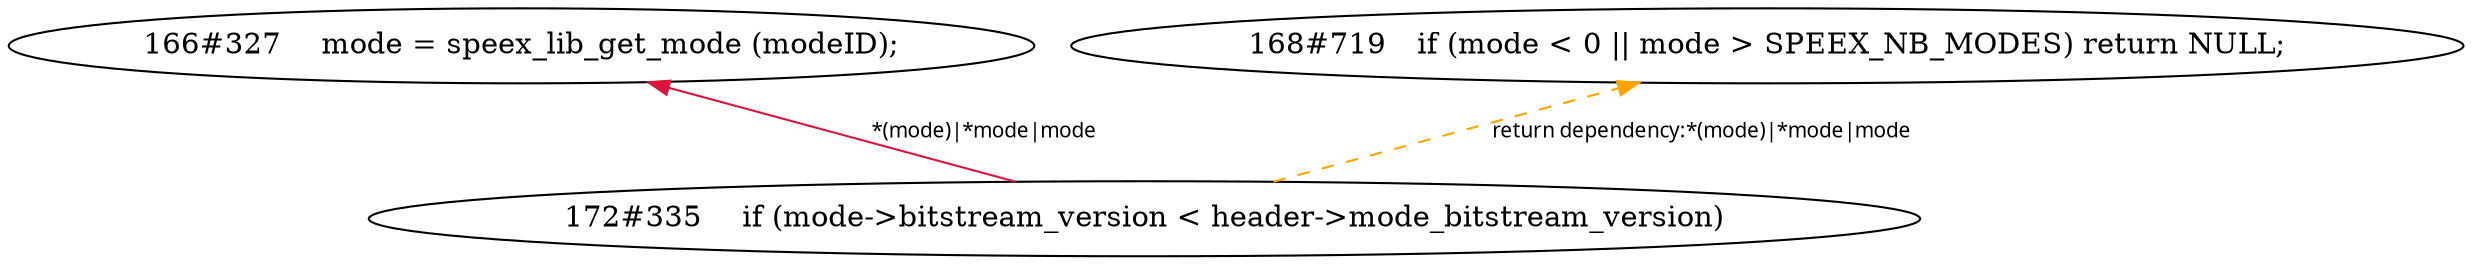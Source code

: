 digraph tiantgraph{
rankdir="BT";
"172#335	   if (mode->bitstream_version < header->mode_bitstream_version)";
"166#327	   mode = speex_lib_get_mode (modeID);";
"168#719	  if (mode < 0 || mode > SPEEX_NB_MODES) return NULL;";
edge [fontname = "Verdana", fontsize = 10, color="crimson", style="solid"];
"172#335	   if (mode->bitstream_version < header->mode_bitstream_version)"->"166#327	   mode = speex_lib_get_mode (modeID);"[label="*(mode)|*mode|mode"];
"172#335	   if (mode->bitstream_version < header->mode_bitstream_version)"->"168#719	  if (mode < 0 || mode > SPEEX_NB_MODES) return NULL;"[label="return dependency:*(mode)|*mode|mode",style="dashed", color="orange"];
}